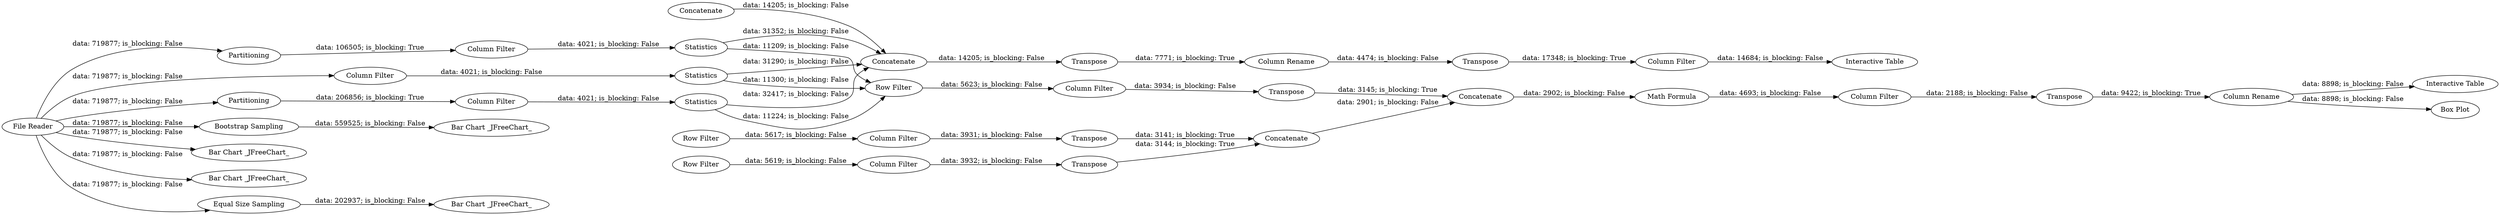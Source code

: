digraph {
	"-7597275986497445434_10" [label=Concatenate]
	"-4010706604619654458_6" [label=Transpose]
	"-3377146361265908702_9" [label="Column Filter"]
	"-4010706604619654458_7" [label=Transpose]
	"-7597275986497445434_18" [label=Transpose]
	"-4010706604619654458_10" [label=Concatenate]
	"-4010706604619654458_3" [label=Transpose]
	"-3377146361265908702_22" [label="Bootstrap Sampling"]
	"-4010706604619654458_17" [label="Column Rename"]
	"-3377146361265908702_11" [label=Statistics]
	"-4010706604619654458_16" [label=Transpose]
	"-4010706604619654458_9" [label="Row Filter"]
	"-3377146361265908702_3" [label="File Reader"]
	"-3377146361265908702_8" [label="Column Filter"]
	"-3377146361265908702_21" [label="Bar Chart _JFreeChart_"]
	"-3377146361265908702_20" [label="Bar Chart _JFreeChart_"]
	"-3377146361265908702_15" [label="Interactive Table"]
	"-3377146361265908702_7" [label="Column Filter"]
	"-3377146361265908702_18" [label="Interactive Table"]
	"-4010706604619654458_1" [label="Row Filter"]
	"-7597275986497445434_15" [label="Column Filter"]
	"-4010706604619654458_15" [label="Column Filter"]
	"-7597275986497445434_16" [label=Transpose]
	"-4010706604619654458_2" [label="Column Filter"]
	"-4010706604619654458_5" [label="Column Filter"]
	"-3377146361265908702_12" [label=Statistics]
	"-3377146361265908702_24" [label="Bar Chart _JFreeChart_"]
	"-3377146361265908702_23" [label="Bar Chart _JFreeChart_"]
	"-4010706604619654458_4" [label="Row Filter"]
	"-3377146361265908702_10" [label=Statistics]
	"-4010706604619654458_14" [label="Math Formula"]
	"-7597275986497445434_11" [label=Concatenate]
	"-3377146361265908702_4" [label=Partitioning]
	"-3377146361265908702_16" [label="Box Plot"]
	"-4010706604619654458_11" [label=Concatenate]
	"-4010706604619654458_8" [label="Column Filter"]
	"-3377146361265908702_5" [label=Partitioning]
	"-3377146361265908702_19" [label="Equal Size Sampling"]
	"-7597275986497445434_17" [label="Column Rename"]
	"-3377146361265908702_12" -> "-4010706604619654458_9" [label="data: 11300; is_blocking: False"]
	"-3377146361265908702_3" -> "-3377146361265908702_9" [label="data: 719877; is_blocking: False"]
	"-4010706604619654458_16" -> "-4010706604619654458_17" [label="data: 9422; is_blocking: True"]
	"-3377146361265908702_3" -> "-3377146361265908702_21" [label="data: 719877; is_blocking: False"]
	"-3377146361265908702_3" -> "-3377146361265908702_4" [label="data: 719877; is_blocking: False"]
	"-3377146361265908702_5" -> "-3377146361265908702_8" [label="data: 106505; is_blocking: True"]
	"-4010706604619654458_4" -> "-4010706604619654458_5" [label="data: 5617; is_blocking: False"]
	"-4010706604619654458_2" -> "-4010706604619654458_3" [label="data: 3932; is_blocking: False"]
	"-3377146361265908702_10" -> "-4010706604619654458_9" [label="data: 11224; is_blocking: False"]
	"-3377146361265908702_12" -> "-7597275986497445434_11" [label="data: 31290; is_blocking: False"]
	"-3377146361265908702_8" -> "-3377146361265908702_11" [label="data: 4021; is_blocking: False"]
	"-3377146361265908702_11" -> "-7597275986497445434_11" [label="data: 31352; is_blocking: False"]
	"-3377146361265908702_3" -> "-3377146361265908702_5" [label="data: 719877; is_blocking: False"]
	"-4010706604619654458_17" -> "-3377146361265908702_15" [label="data: 8898; is_blocking: False"]
	"-4010706604619654458_9" -> "-4010706604619654458_8" [label="data: 5623; is_blocking: False"]
	"-7597275986497445434_15" -> "-3377146361265908702_18" [label="data: 14684; is_blocking: False"]
	"-7597275986497445434_10" -> "-7597275986497445434_11" [label="data: 14205; is_blocking: False"]
	"-3377146361265908702_3" -> "-3377146361265908702_19" [label="data: 719877; is_blocking: False"]
	"-3377146361265908702_10" -> "-7597275986497445434_11" [label="data: 32417; is_blocking: False"]
	"-3377146361265908702_3" -> "-3377146361265908702_22" [label="data: 719877; is_blocking: False"]
	"-3377146361265908702_4" -> "-3377146361265908702_7" [label="data: 206856; is_blocking: True"]
	"-4010706604619654458_5" -> "-4010706604619654458_6" [label="data: 3931; is_blocking: False"]
	"-4010706604619654458_6" -> "-4010706604619654458_10" [label="data: 3141; is_blocking: True"]
	"-3377146361265908702_19" -> "-3377146361265908702_20" [label="data: 202937; is_blocking: False"]
	"-4010706604619654458_15" -> "-4010706604619654458_16" [label="data: 2188; is_blocking: False"]
	"-7597275986497445434_16" -> "-7597275986497445434_17" [label="data: 7771; is_blocking: True"]
	"-3377146361265908702_22" -> "-3377146361265908702_23" [label="data: 559525; is_blocking: False"]
	"-3377146361265908702_7" -> "-3377146361265908702_10" [label="data: 4021; is_blocking: False"]
	"-4010706604619654458_3" -> "-4010706604619654458_10" [label="data: 3144; is_blocking: True"]
	"-3377146361265908702_9" -> "-3377146361265908702_12" [label="data: 4021; is_blocking: False"]
	"-3377146361265908702_3" -> "-3377146361265908702_24" [label="data: 719877; is_blocking: False"]
	"-4010706604619654458_8" -> "-4010706604619654458_7" [label="data: 3934; is_blocking: False"]
	"-4010706604619654458_14" -> "-4010706604619654458_15" [label="data: 4693; is_blocking: False"]
	"-4010706604619654458_10" -> "-4010706604619654458_11" [label="data: 2901; is_blocking: False"]
	"-4010706604619654458_1" -> "-4010706604619654458_2" [label="data: 5619; is_blocking: False"]
	"-3377146361265908702_11" -> "-4010706604619654458_9" [label="data: 11209; is_blocking: False"]
	"-7597275986497445434_11" -> "-7597275986497445434_16" [label="data: 14205; is_blocking: False"]
	"-4010706604619654458_7" -> "-4010706604619654458_11" [label="data: 3145; is_blocking: True"]
	"-7597275986497445434_18" -> "-7597275986497445434_15" [label="data: 17348; is_blocking: True"]
	"-7597275986497445434_17" -> "-7597275986497445434_18" [label="data: 4474; is_blocking: False"]
	"-4010706604619654458_17" -> "-3377146361265908702_16" [label="data: 8898; is_blocking: False"]
	"-4010706604619654458_11" -> "-4010706604619654458_14" [label="data: 2902; is_blocking: False"]
	rankdir=LR
}
